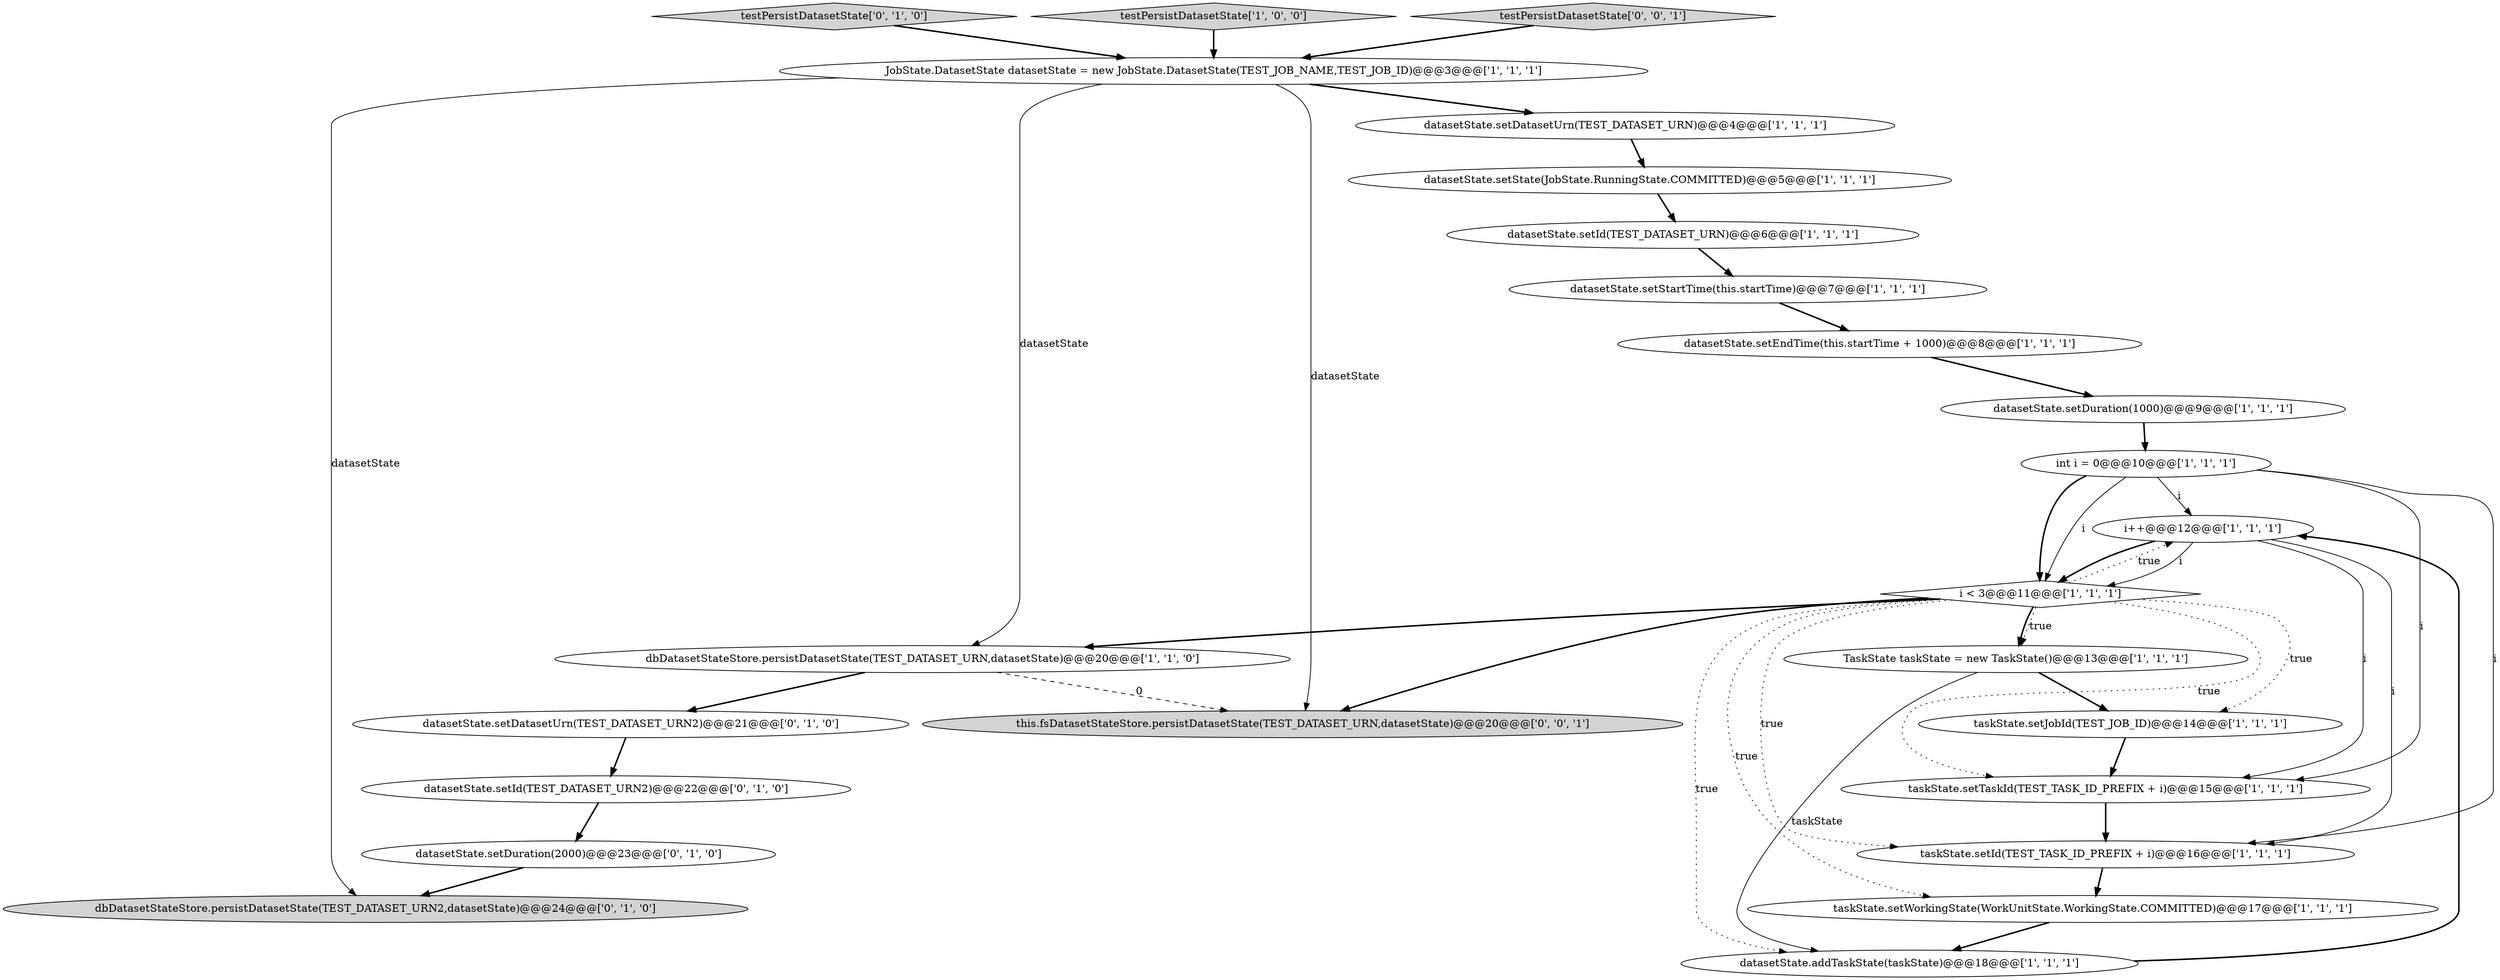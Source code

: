 digraph {
21 [style = filled, label = "testPersistDatasetState['0', '1', '0']", fillcolor = lightgray, shape = diamond image = "AAA0AAABBB2BBB"];
2 [style = filled, label = "i++@@@12@@@['1', '1', '1']", fillcolor = white, shape = ellipse image = "AAA0AAABBB1BBB"];
22 [style = filled, label = "datasetState.setDuration(2000)@@@23@@@['0', '1', '0']", fillcolor = white, shape = ellipse image = "AAA1AAABBB2BBB"];
10 [style = filled, label = "dbDatasetStateStore.persistDatasetState(TEST_DATASET_URN,datasetState)@@@20@@@['1', '1', '0']", fillcolor = white, shape = ellipse image = "AAA0AAABBB1BBB"];
9 [style = filled, label = "taskState.setTaskId(TEST_TASK_ID_PREFIX + i)@@@15@@@['1', '1', '1']", fillcolor = white, shape = ellipse image = "AAA0AAABBB1BBB"];
15 [style = filled, label = "int i = 0@@@10@@@['1', '1', '1']", fillcolor = white, shape = ellipse image = "AAA0AAABBB1BBB"];
13 [style = filled, label = "JobState.DatasetState datasetState = new JobState.DatasetState(TEST_JOB_NAME,TEST_JOB_ID)@@@3@@@['1', '1', '1']", fillcolor = white, shape = ellipse image = "AAA0AAABBB1BBB"];
11 [style = filled, label = "datasetState.setState(JobState.RunningState.COMMITTED)@@@5@@@['1', '1', '1']", fillcolor = white, shape = ellipse image = "AAA0AAABBB1BBB"];
6 [style = filled, label = "taskState.setId(TEST_TASK_ID_PREFIX + i)@@@16@@@['1', '1', '1']", fillcolor = white, shape = ellipse image = "AAA0AAABBB1BBB"];
8 [style = filled, label = "TaskState taskState = new TaskState()@@@13@@@['1', '1', '1']", fillcolor = white, shape = ellipse image = "AAA0AAABBB1BBB"];
14 [style = filled, label = "taskState.setWorkingState(WorkUnitState.WorkingState.COMMITTED)@@@17@@@['1', '1', '1']", fillcolor = white, shape = ellipse image = "AAA0AAABBB1BBB"];
12 [style = filled, label = "i < 3@@@11@@@['1', '1', '1']", fillcolor = white, shape = diamond image = "AAA0AAABBB1BBB"];
3 [style = filled, label = "taskState.setJobId(TEST_JOB_ID)@@@14@@@['1', '1', '1']", fillcolor = white, shape = ellipse image = "AAA0AAABBB1BBB"];
5 [style = filled, label = "datasetState.addTaskState(taskState)@@@18@@@['1', '1', '1']", fillcolor = white, shape = ellipse image = "AAA0AAABBB1BBB"];
16 [style = filled, label = "testPersistDatasetState['1', '0', '0']", fillcolor = lightgray, shape = diamond image = "AAA0AAABBB1BBB"];
18 [style = filled, label = "dbDatasetStateStore.persistDatasetState(TEST_DATASET_URN2,datasetState)@@@24@@@['0', '1', '0']", fillcolor = lightgray, shape = ellipse image = "AAA1AAABBB2BBB"];
24 [style = filled, label = "testPersistDatasetState['0', '0', '1']", fillcolor = lightgray, shape = diamond image = "AAA0AAABBB3BBB"];
20 [style = filled, label = "datasetState.setDatasetUrn(TEST_DATASET_URN2)@@@21@@@['0', '1', '0']", fillcolor = white, shape = ellipse image = "AAA1AAABBB2BBB"];
19 [style = filled, label = "datasetState.setId(TEST_DATASET_URN2)@@@22@@@['0', '1', '0']", fillcolor = white, shape = ellipse image = "AAA1AAABBB2BBB"];
4 [style = filled, label = "datasetState.setId(TEST_DATASET_URN)@@@6@@@['1', '1', '1']", fillcolor = white, shape = ellipse image = "AAA0AAABBB1BBB"];
7 [style = filled, label = "datasetState.setDatasetUrn(TEST_DATASET_URN)@@@4@@@['1', '1', '1']", fillcolor = white, shape = ellipse image = "AAA0AAABBB1BBB"];
1 [style = filled, label = "datasetState.setDuration(1000)@@@9@@@['1', '1', '1']", fillcolor = white, shape = ellipse image = "AAA0AAABBB1BBB"];
17 [style = filled, label = "datasetState.setStartTime(this.startTime)@@@7@@@['1', '1', '1']", fillcolor = white, shape = ellipse image = "AAA0AAABBB1BBB"];
0 [style = filled, label = "datasetState.setEndTime(this.startTime + 1000)@@@8@@@['1', '1', '1']", fillcolor = white, shape = ellipse image = "AAA0AAABBB1BBB"];
23 [style = filled, label = "this.fsDatasetStateStore.persistDatasetState(TEST_DATASET_URN,datasetState)@@@20@@@['0', '0', '1']", fillcolor = lightgray, shape = ellipse image = "AAA0AAABBB3BBB"];
5->2 [style = bold, label=""];
14->5 [style = bold, label=""];
11->4 [style = bold, label=""];
24->13 [style = bold, label=""];
13->7 [style = bold, label=""];
8->5 [style = solid, label="taskState"];
2->9 [style = solid, label="i"];
15->12 [style = bold, label=""];
13->18 [style = solid, label="datasetState"];
15->6 [style = solid, label="i"];
19->22 [style = bold, label=""];
4->17 [style = bold, label=""];
15->9 [style = solid, label="i"];
12->23 [style = bold, label=""];
7->11 [style = bold, label=""];
16->13 [style = bold, label=""];
12->2 [style = dotted, label="true"];
0->1 [style = bold, label=""];
2->12 [style = solid, label="i"];
8->3 [style = bold, label=""];
12->5 [style = dotted, label="true"];
20->19 [style = bold, label=""];
9->6 [style = bold, label=""];
12->8 [style = dotted, label="true"];
12->10 [style = bold, label=""];
13->10 [style = solid, label="datasetState"];
6->14 [style = bold, label=""];
2->6 [style = solid, label="i"];
12->9 [style = dotted, label="true"];
15->12 [style = solid, label="i"];
3->9 [style = bold, label=""];
13->23 [style = solid, label="datasetState"];
12->14 [style = dotted, label="true"];
22->18 [style = bold, label=""];
1->15 [style = bold, label=""];
12->6 [style = dotted, label="true"];
10->23 [style = dashed, label="0"];
12->8 [style = bold, label=""];
17->0 [style = bold, label=""];
2->12 [style = bold, label=""];
12->3 [style = dotted, label="true"];
21->13 [style = bold, label=""];
15->2 [style = solid, label="i"];
10->20 [style = bold, label=""];
}
